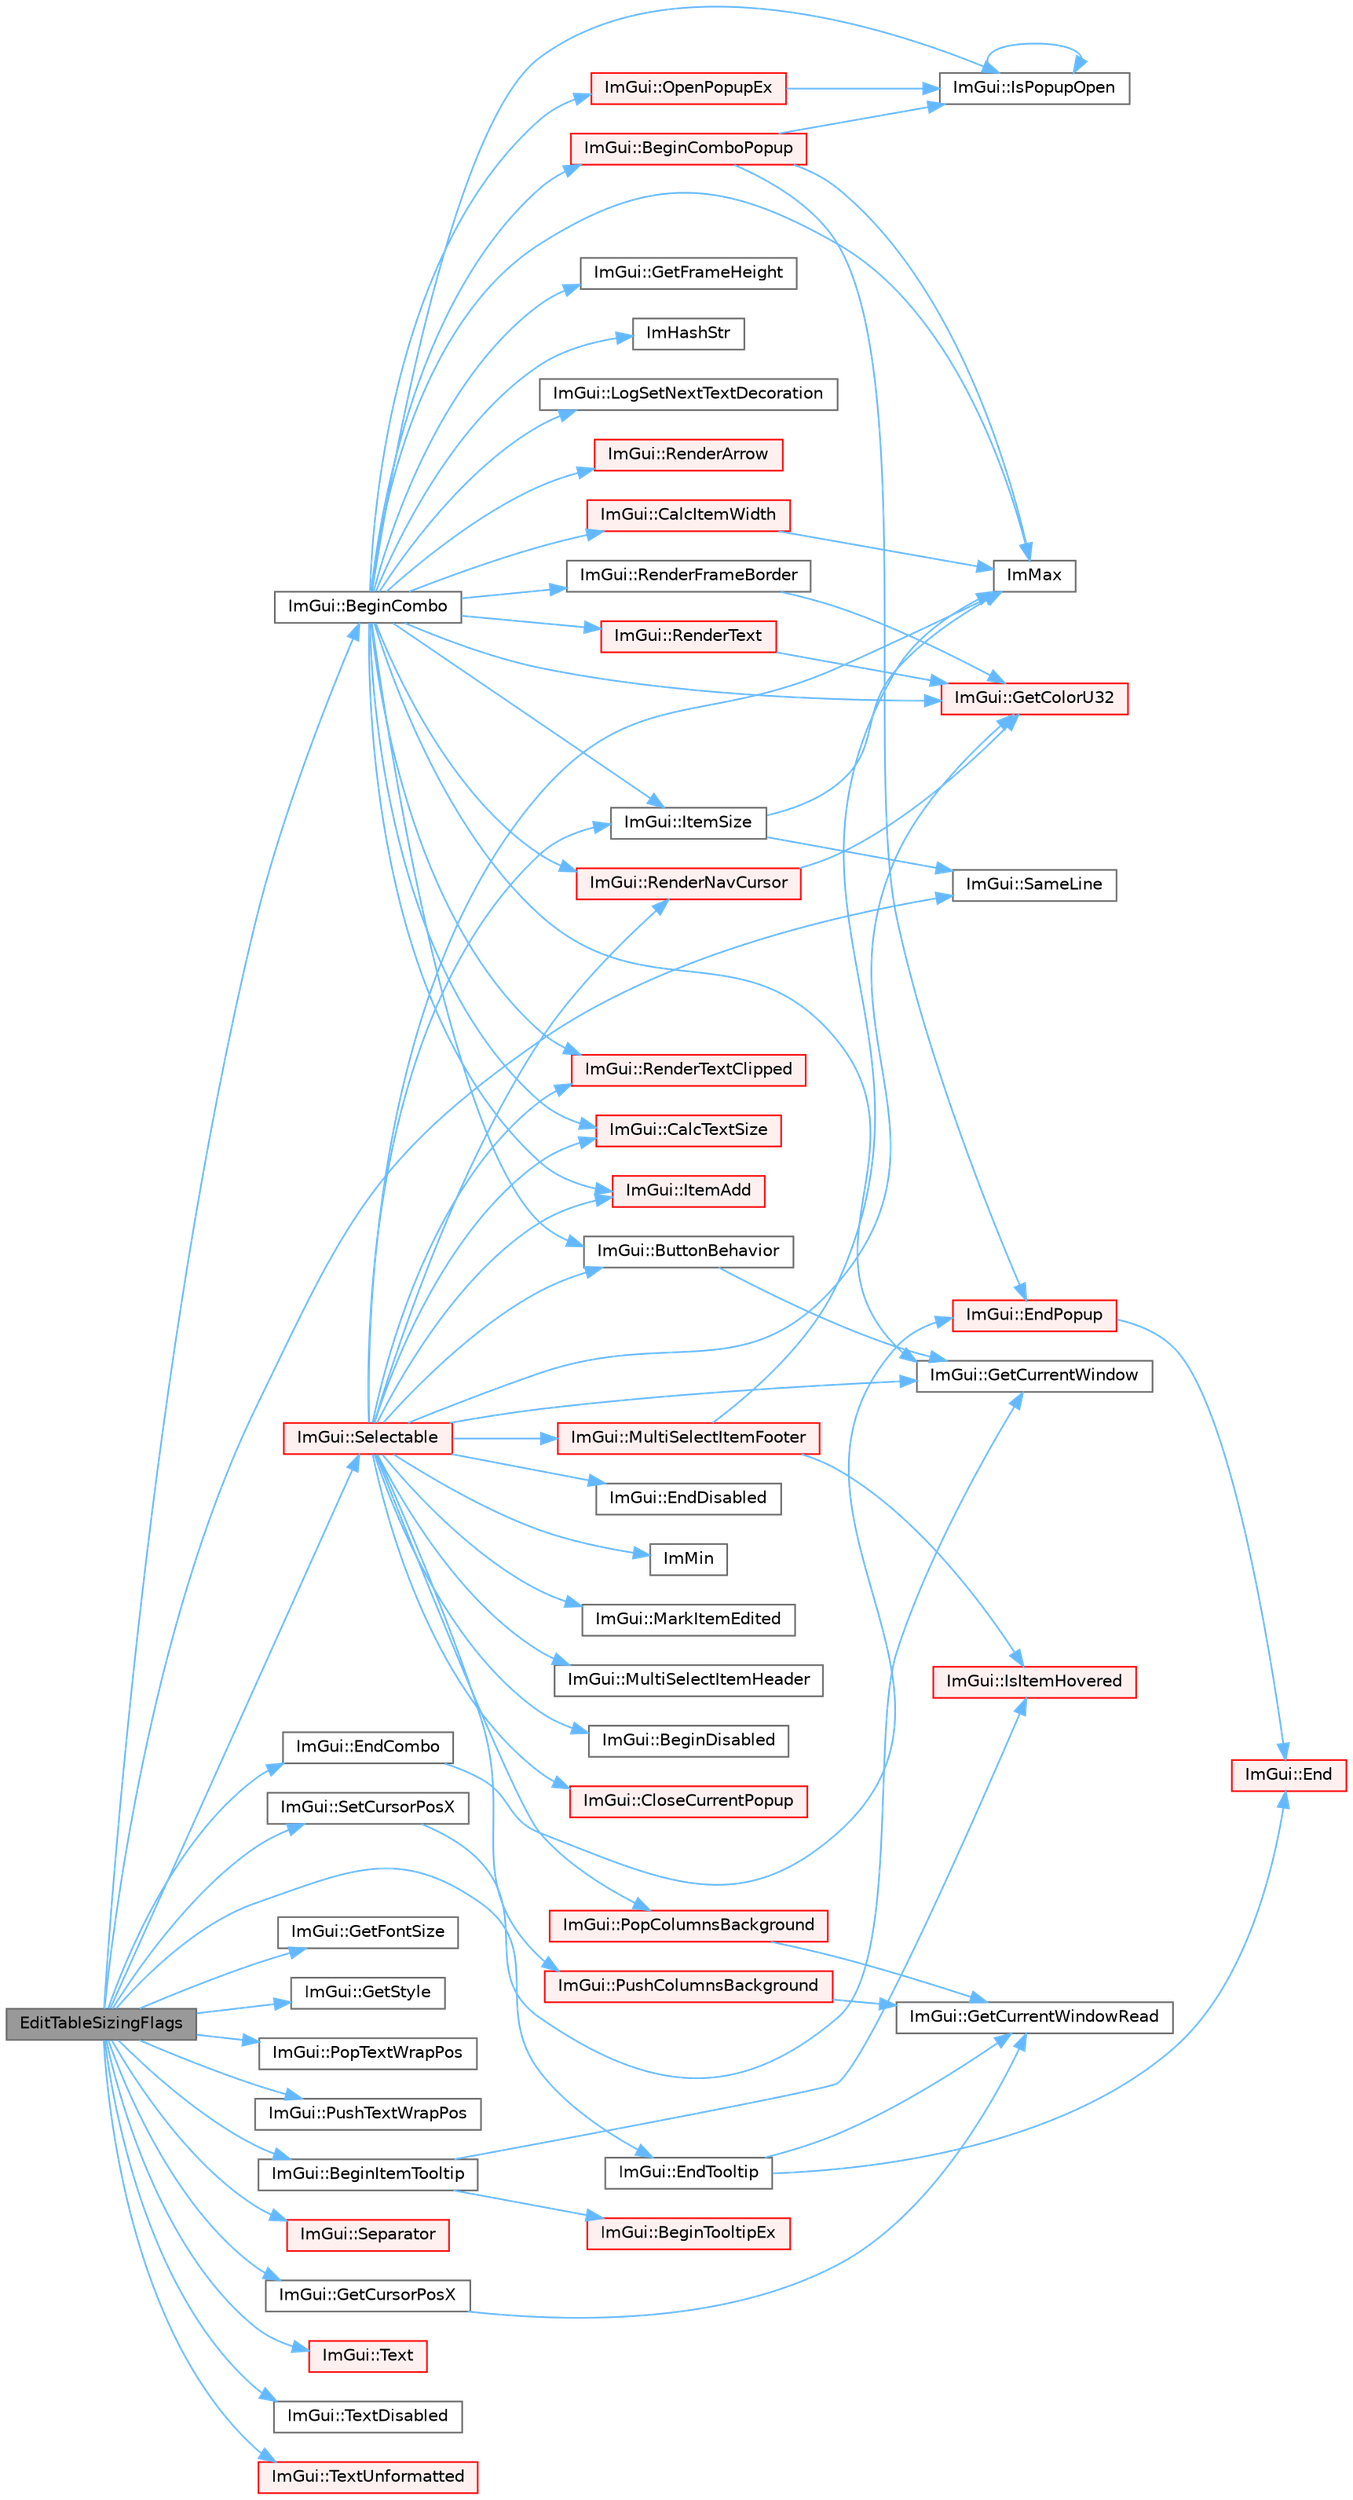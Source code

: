 digraph "EditTableSizingFlags"
{
 // LATEX_PDF_SIZE
  bgcolor="transparent";
  edge [fontname=Helvetica,fontsize=10,labelfontname=Helvetica,labelfontsize=10];
  node [fontname=Helvetica,fontsize=10,shape=box,height=0.2,width=0.4];
  rankdir="LR";
  Node1 [id="Node000001",label="EditTableSizingFlags",height=0.2,width=0.4,color="gray40", fillcolor="grey60", style="filled", fontcolor="black",tooltip=" "];
  Node1 -> Node2 [id="edge1_Node000001_Node000002",color="steelblue1",style="solid",tooltip=" "];
  Node2 [id="Node000002",label="ImGui::BeginCombo",height=0.2,width=0.4,color="grey40", fillcolor="white", style="filled",URL="$namespace_im_gui.html#aa895095bdc7a2907375c555e245575ea",tooltip=" "];
  Node2 -> Node3 [id="edge2_Node000002_Node000003",color="steelblue1",style="solid",tooltip=" "];
  Node3 [id="Node000003",label="ImGui::BeginComboPopup",height=0.2,width=0.4,color="red", fillcolor="#FFF0F0", style="filled",URL="$namespace_im_gui.html#a6ecb51142fcb72cd19ff002c3a7d8e25",tooltip=" "];
  Node3 -> Node237 [id="edge3_Node000003_Node000237",color="steelblue1",style="solid",tooltip=" "];
  Node237 [id="Node000237",label="ImGui::EndPopup",height=0.2,width=0.4,color="red", fillcolor="#FFF0F0", style="filled",URL="$namespace_im_gui.html#aa6a9b5696f2ea7eed7683425fc77b8f2",tooltip=" "];
  Node237 -> Node86 [id="edge4_Node000237_Node000086",color="steelblue1",style="solid",tooltip=" "];
  Node86 [id="Node000086",label="ImGui::End",height=0.2,width=0.4,color="red", fillcolor="#FFF0F0", style="filled",URL="$namespace_im_gui.html#a5479d93794a004c67ceb6d13f37c8254",tooltip=" "];
  Node3 -> Node7 [id="edge5_Node000003_Node000007",color="steelblue1",style="solid",tooltip=" "];
  Node7 [id="Node000007",label="ImMax",height=0.2,width=0.4,color="grey40", fillcolor="white", style="filled",URL="$imgui__internal_8h.html#a7667efd95147d0422f140917c71a9226",tooltip=" "];
  Node3 -> Node287 [id="edge6_Node000003_Node000287",color="steelblue1",style="solid",tooltip=" "];
  Node287 [id="Node000287",label="ImGui::IsPopupOpen",height=0.2,width=0.4,color="grey40", fillcolor="white", style="filled",URL="$namespace_im_gui.html#a0e351145d0936e79948094166757712e",tooltip=" "];
  Node287 -> Node287 [id="edge7_Node000287_Node000287",color="steelblue1",style="solid",tooltip=" "];
  Node2 -> Node88 [id="edge8_Node000002_Node000088",color="steelblue1",style="solid",tooltip=" "];
  Node88 [id="Node000088",label="ImGui::ButtonBehavior",height=0.2,width=0.4,color="grey40", fillcolor="white", style="filled",URL="$namespace_im_gui.html#a65a4f18b1bc8ce0f351687922089f374",tooltip=" "];
  Node88 -> Node89 [id="edge9_Node000088_Node000089",color="steelblue1",style="solid",tooltip=" "];
  Node89 [id="Node000089",label="ImGui::GetCurrentWindow",height=0.2,width=0.4,color="grey40", fillcolor="white", style="filled",URL="$namespace_im_gui.html#ac452417b5004ca16a814a72cff153526",tooltip=" "];
  Node2 -> Node513 [id="edge10_Node000002_Node000513",color="steelblue1",style="solid",tooltip=" "];
  Node513 [id="Node000513",label="ImGui::CalcItemWidth",height=0.2,width=0.4,color="red", fillcolor="#FFF0F0", style="filled",URL="$namespace_im_gui.html#ab3b3ba92ebd8bca4a552dd93321a1994",tooltip=" "];
  Node513 -> Node7 [id="edge11_Node000513_Node000007",color="steelblue1",style="solid",tooltip=" "];
  Node2 -> Node142 [id="edge12_Node000002_Node000142",color="steelblue1",style="solid",tooltip=" "];
  Node142 [id="Node000142",label="ImGui::CalcTextSize",height=0.2,width=0.4,color="red", fillcolor="#FFF0F0", style="filled",URL="$namespace_im_gui.html#a848b9db6cc4a186751c0ecebcaadc33b",tooltip=" "];
  Node2 -> Node90 [id="edge13_Node000002_Node000090",color="steelblue1",style="solid",tooltip=" "];
  Node90 [id="Node000090",label="ImGui::GetColorU32",height=0.2,width=0.4,color="red", fillcolor="#FFF0F0", style="filled",URL="$namespace_im_gui.html#a0de2d9bd347d9866511eb8d014e62556",tooltip=" "];
  Node2 -> Node89 [id="edge14_Node000002_Node000089",color="steelblue1",style="solid",tooltip=" "];
  Node2 -> Node224 [id="edge15_Node000002_Node000224",color="steelblue1",style="solid",tooltip=" "];
  Node224 [id="Node000224",label="ImGui::GetFrameHeight",height=0.2,width=0.4,color="grey40", fillcolor="white", style="filled",URL="$namespace_im_gui.html#ae560f17cf3262017cee888d1eb77f294",tooltip=" "];
  Node2 -> Node53 [id="edge16_Node000002_Node000053",color="steelblue1",style="solid",tooltip=" "];
  Node53 [id="Node000053",label="ImHashStr",height=0.2,width=0.4,color="grey40", fillcolor="white", style="filled",URL="$imgui_8cpp.html#ab6659b5d67f7a3369e099ce890e12223",tooltip=" "];
  Node2 -> Node7 [id="edge17_Node000002_Node000007",color="steelblue1",style="solid",tooltip=" "];
  Node2 -> Node287 [id="edge18_Node000002_Node000287",color="steelblue1",style="solid",tooltip=" "];
  Node2 -> Node112 [id="edge19_Node000002_Node000112",color="steelblue1",style="solid",tooltip=" "];
  Node112 [id="Node000112",label="ImGui::ItemAdd",height=0.2,width=0.4,color="red", fillcolor="#FFF0F0", style="filled",URL="$namespace_im_gui.html#a0c2ccafc8d403c02a6590ac21157b9ac",tooltip=" "];
  Node2 -> Node173 [id="edge20_Node000002_Node000173",color="steelblue1",style="solid",tooltip=" "];
  Node173 [id="Node000173",label="ImGui::ItemSize",height=0.2,width=0.4,color="grey40", fillcolor="white", style="filled",URL="$namespace_im_gui.html#a4b5818a652d943ea54e0cec9fb3943d7",tooltip=" "];
  Node173 -> Node7 [id="edge21_Node000173_Node000007",color="steelblue1",style="solid",tooltip=" "];
  Node173 -> Node174 [id="edge22_Node000173_Node000174",color="steelblue1",style="solid",tooltip=" "];
  Node174 [id="Node000174",label="ImGui::SameLine",height=0.2,width=0.4,color="grey40", fillcolor="white", style="filled",URL="$namespace_im_gui.html#addd433eb3aae59119e341e80db474f66",tooltip=" "];
  Node2 -> Node311 [id="edge23_Node000002_Node000311",color="steelblue1",style="solid",tooltip=" "];
  Node311 [id="Node000311",label="ImGui::LogSetNextTextDecoration",height=0.2,width=0.4,color="grey40", fillcolor="white", style="filled",URL="$namespace_im_gui.html#a66bc1e61bff5f2170bcd2d7d071eaa22",tooltip=" "];
  Node2 -> Node285 [id="edge24_Node000002_Node000285",color="steelblue1",style="solid",tooltip=" "];
  Node285 [id="Node000285",label="ImGui::OpenPopupEx",height=0.2,width=0.4,color="red", fillcolor="#FFF0F0", style="filled",URL="$namespace_im_gui.html#ac1570338b44e1f1311055db7ae41c47b",tooltip=" "];
  Node285 -> Node287 [id="edge25_Node000285_Node000287",color="steelblue1",style="solid",tooltip=" "];
  Node2 -> Node225 [id="edge26_Node000002_Node000225",color="steelblue1",style="solid",tooltip=" "];
  Node225 [id="Node000225",label="ImGui::RenderArrow",height=0.2,width=0.4,color="red", fillcolor="#FFF0F0", style="filled",URL="$namespace_im_gui.html#a7ec12551caa737505087c80e38b94937",tooltip=" "];
  Node2 -> Node514 [id="edge27_Node000002_Node000514",color="steelblue1",style="solid",tooltip=" "];
  Node514 [id="Node000514",label="ImGui::RenderFrameBorder",height=0.2,width=0.4,color="grey40", fillcolor="white", style="filled",URL="$namespace_im_gui.html#adc76239c2006e66f8dab7638529a763d",tooltip=" "];
  Node514 -> Node90 [id="edge28_Node000514_Node000090",color="steelblue1",style="solid",tooltip=" "];
  Node2 -> Node228 [id="edge29_Node000002_Node000228",color="steelblue1",style="solid",tooltip=" "];
  Node228 [id="Node000228",label="ImGui::RenderNavCursor",height=0.2,width=0.4,color="red", fillcolor="#FFF0F0", style="filled",URL="$namespace_im_gui.html#a2722dcfe26c7f6e8cd522102ef5b7df2",tooltip=" "];
  Node228 -> Node90 [id="edge30_Node000228_Node000090",color="steelblue1",style="solid",tooltip=" "];
  Node2 -> Node317 [id="edge31_Node000002_Node000317",color="steelblue1",style="solid",tooltip=" "];
  Node317 [id="Node000317",label="ImGui::RenderText",height=0.2,width=0.4,color="red", fillcolor="#FFF0F0", style="filled",URL="$namespace_im_gui.html#a9971ce57f2a288ac3a12df886c5550d1",tooltip=" "];
  Node317 -> Node90 [id="edge32_Node000317_Node000090",color="steelblue1",style="solid",tooltip=" "];
  Node2 -> Node251 [id="edge33_Node000002_Node000251",color="steelblue1",style="solid",tooltip=" "];
  Node251 [id="Node000251",label="ImGui::RenderTextClipped",height=0.2,width=0.4,color="red", fillcolor="#FFF0F0", style="filled",URL="$namespace_im_gui.html#ab362eafae794c7364a6b96ea06f38eb9",tooltip=" "];
  Node1 -> Node515 [id="edge34_Node000001_Node000515",color="steelblue1",style="solid",tooltip=" "];
  Node515 [id="Node000515",label="ImGui::BeginItemTooltip",height=0.2,width=0.4,color="grey40", fillcolor="white", style="filled",URL="$namespace_im_gui.html#a0557ed1d3f89dcb5d25311bf3099ddf5",tooltip=" "];
  Node515 -> Node25 [id="edge35_Node000515_Node000025",color="steelblue1",style="solid",tooltip=" "];
  Node25 [id="Node000025",label="ImGui::BeginTooltipEx",height=0.2,width=0.4,color="red", fillcolor="#FFF0F0", style="filled",URL="$namespace_im_gui.html#a18b17a0b20c3f2a16068b84210cfded4",tooltip=" "];
  Node515 -> Node74 [id="edge36_Node000515_Node000074",color="steelblue1",style="solid",tooltip=" "];
  Node74 [id="Node000074",label="ImGui::IsItemHovered",height=0.2,width=0.4,color="red", fillcolor="#FFF0F0", style="filled",URL="$namespace_im_gui.html#ac9a400eff3a9561d95e80486c52a660b",tooltip=" "];
  Node1 -> Node236 [id="edge37_Node000001_Node000236",color="steelblue1",style="solid",tooltip=" "];
  Node236 [id="Node000236",label="ImGui::EndCombo",height=0.2,width=0.4,color="grey40", fillcolor="white", style="filled",URL="$namespace_im_gui.html#a63434692d7de278875c7ea0143fbe6e4",tooltip=" "];
  Node236 -> Node237 [id="edge38_Node000236_Node000237",color="steelblue1",style="solid",tooltip=" "];
  Node1 -> Node85 [id="edge39_Node000001_Node000085",color="steelblue1",style="solid",tooltip=" "];
  Node85 [id="Node000085",label="ImGui::EndTooltip",height=0.2,width=0.4,color="grey40", fillcolor="white", style="filled",URL="$namespace_im_gui.html#ac8d75c160cfdf43d512f773ca133a1c6",tooltip=" "];
  Node85 -> Node86 [id="edge40_Node000085_Node000086",color="steelblue1",style="solid",tooltip=" "];
  Node85 -> Node104 [id="edge41_Node000085_Node000104",color="steelblue1",style="solid",tooltip=" "];
  Node104 [id="Node000104",label="ImGui::GetCurrentWindowRead",height=0.2,width=0.4,color="grey40", fillcolor="white", style="filled",URL="$namespace_im_gui.html#a055af7d6b7b4ae977a9c3c25a98e0d2f",tooltip=" "];
  Node1 -> Node516 [id="edge42_Node000001_Node000516",color="steelblue1",style="solid",tooltip=" "];
  Node516 [id="Node000516",label="ImGui::GetCursorPosX",height=0.2,width=0.4,color="grey40", fillcolor="white", style="filled",URL="$namespace_im_gui.html#a022e32c808ac899e25847f4d65633b77",tooltip=" "];
  Node516 -> Node104 [id="edge43_Node000516_Node000104",color="steelblue1",style="solid",tooltip=" "];
  Node1 -> Node517 [id="edge44_Node000001_Node000517",color="steelblue1",style="solid",tooltip=" "];
  Node517 [id="Node000517",label="ImGui::GetFontSize",height=0.2,width=0.4,color="grey40", fillcolor="white", style="filled",URL="$namespace_im_gui.html#ac592ae8e0aa4a1a06502ec7872bc8da8",tooltip=" "];
  Node1 -> Node518 [id="edge45_Node000001_Node000518",color="steelblue1",style="solid",tooltip=" "];
  Node518 [id="Node000518",label="ImGui::GetStyle",height=0.2,width=0.4,color="grey40", fillcolor="white", style="filled",URL="$namespace_im_gui.html#abafef4bb3e3654efd96a47b2e22870a7",tooltip=" "];
  Node1 -> Node519 [id="edge46_Node000001_Node000519",color="steelblue1",style="solid",tooltip=" "];
  Node519 [id="Node000519",label="ImGui::PopTextWrapPos",height=0.2,width=0.4,color="grey40", fillcolor="white", style="filled",URL="$namespace_im_gui.html#a08000421b9cc13757430efe54178ae0f",tooltip=" "];
  Node1 -> Node520 [id="edge47_Node000001_Node000520",color="steelblue1",style="solid",tooltip=" "];
  Node520 [id="Node000520",label="ImGui::PushTextWrapPos",height=0.2,width=0.4,color="grey40", fillcolor="white", style="filled",URL="$namespace_im_gui.html#a72ba065ae9819aaed3af68c113d2758b",tooltip=" "];
  Node1 -> Node174 [id="edge48_Node000001_Node000174",color="steelblue1",style="solid",tooltip=" "];
  Node1 -> Node238 [id="edge49_Node000001_Node000238",color="steelblue1",style="solid",tooltip=" "];
  Node238 [id="Node000238",label="ImGui::Selectable",height=0.2,width=0.4,color="red", fillcolor="#FFF0F0", style="filled",URL="$namespace_im_gui.html#af98575238bda183a523df19fb447af60",tooltip=" "];
  Node238 -> Node239 [id="edge50_Node000238_Node000239",color="steelblue1",style="solid",tooltip=" "];
  Node239 [id="Node000239",label="ImGui::BeginDisabled",height=0.2,width=0.4,color="grey40", fillcolor="white", style="filled",URL="$namespace_im_gui.html#ae90e9a26f01d0d45f6bf7ca720d170d1",tooltip=" "];
  Node238 -> Node88 [id="edge51_Node000238_Node000088",color="steelblue1",style="solid",tooltip=" "];
  Node238 -> Node142 [id="edge52_Node000238_Node000142",color="steelblue1",style="solid",tooltip=" "];
  Node238 -> Node240 [id="edge53_Node000238_Node000240",color="steelblue1",style="solid",tooltip=" "];
  Node240 [id="Node000240",label="ImGui::CloseCurrentPopup",height=0.2,width=0.4,color="red", fillcolor="#FFF0F0", style="filled",URL="$namespace_im_gui.html#aeaec6479834db7918260fc082107f90b",tooltip=" "];
  Node238 -> Node170 [id="edge54_Node000238_Node000170",color="steelblue1",style="solid",tooltip=" "];
  Node170 [id="Node000170",label="ImGui::EndDisabled",height=0.2,width=0.4,color="grey40", fillcolor="white", style="filled",URL="$namespace_im_gui.html#a9e6088c6c690ddff1302b6e42b380733",tooltip=" "];
  Node238 -> Node90 [id="edge55_Node000238_Node000090",color="steelblue1",style="solid",tooltip=" "];
  Node238 -> Node89 [id="edge56_Node000238_Node000089",color="steelblue1",style="solid",tooltip=" "];
  Node238 -> Node7 [id="edge57_Node000238_Node000007",color="steelblue1",style="solid",tooltip=" "];
  Node238 -> Node8 [id="edge58_Node000238_Node000008",color="steelblue1",style="solid",tooltip=" "];
  Node8 [id="Node000008",label="ImMin",height=0.2,width=0.4,color="grey40", fillcolor="white", style="filled",URL="$imgui__internal_8h.html#a7f9d7828066a9d61b5630adcdf4655d3",tooltip=" "];
  Node238 -> Node112 [id="edge59_Node000238_Node000112",color="steelblue1",style="solid",tooltip=" "];
  Node238 -> Node173 [id="edge60_Node000238_Node000173",color="steelblue1",style="solid",tooltip=" "];
  Node238 -> Node241 [id="edge61_Node000238_Node000241",color="steelblue1",style="solid",tooltip=" "];
  Node241 [id="Node000241",label="ImGui::MarkItemEdited",height=0.2,width=0.4,color="grey40", fillcolor="white", style="filled",URL="$namespace_im_gui.html#a83036681a36fbee2d35b5b57a1ef72e6",tooltip=" "];
  Node238 -> Node242 [id="edge62_Node000238_Node000242",color="steelblue1",style="solid",tooltip=" "];
  Node242 [id="Node000242",label="ImGui::MultiSelectItemFooter",height=0.2,width=0.4,color="red", fillcolor="#FFF0F0", style="filled",URL="$namespace_im_gui.html#a69762bfb0eaf3daa730895737bce05e5",tooltip=" "];
  Node242 -> Node7 [id="edge63_Node000242_Node000007",color="steelblue1",style="solid",tooltip=" "];
  Node242 -> Node74 [id="edge64_Node000242_Node000074",color="steelblue1",style="solid",tooltip=" "];
  Node238 -> Node246 [id="edge65_Node000238_Node000246",color="steelblue1",style="solid",tooltip=" "];
  Node246 [id="Node000246",label="ImGui::MultiSelectItemHeader",height=0.2,width=0.4,color="grey40", fillcolor="white", style="filled",URL="$namespace_im_gui.html#a42a98da805c3612b26b829e0567fdc0f",tooltip=" "];
  Node238 -> Node247 [id="edge66_Node000238_Node000247",color="steelblue1",style="solid",tooltip=" "];
  Node247 [id="Node000247",label="ImGui::PopColumnsBackground",height=0.2,width=0.4,color="red", fillcolor="#FFF0F0", style="filled",URL="$namespace_im_gui.html#a27c737fa1fc79164fc7d840e858b1845",tooltip=" "];
  Node247 -> Node104 [id="edge67_Node000247_Node000104",color="steelblue1",style="solid",tooltip=" "];
  Node238 -> Node250 [id="edge68_Node000238_Node000250",color="steelblue1",style="solid",tooltip=" "];
  Node250 [id="Node000250",label="ImGui::PushColumnsBackground",height=0.2,width=0.4,color="red", fillcolor="#FFF0F0", style="filled",URL="$namespace_im_gui.html#a39f557bf00d94069a41b0d40bd72c522",tooltip=" "];
  Node250 -> Node104 [id="edge69_Node000250_Node000104",color="steelblue1",style="solid",tooltip=" "];
  Node238 -> Node228 [id="edge70_Node000238_Node000228",color="steelblue1",style="solid",tooltip=" "];
  Node238 -> Node251 [id="edge71_Node000238_Node000251",color="steelblue1",style="solid",tooltip=" "];
  Node1 -> Node318 [id="edge72_Node000001_Node000318",color="steelblue1",style="solid",tooltip=" "];
  Node318 [id="Node000318",label="ImGui::Separator",height=0.2,width=0.4,color="red", fillcolor="#FFF0F0", style="filled",URL="$namespace_im_gui.html#a191123597a5084d003c8beac7eeb029e",tooltip=" "];
  Node1 -> Node521 [id="edge73_Node000001_Node000521",color="steelblue1",style="solid",tooltip=" "];
  Node521 [id="Node000521",label="ImGui::SetCursorPosX",height=0.2,width=0.4,color="grey40", fillcolor="white", style="filled",URL="$namespace_im_gui.html#ae5e6e80ef23bb8df9cd5ac273be8aeb0",tooltip=" "];
  Node521 -> Node89 [id="edge74_Node000521_Node000089",color="steelblue1",style="solid",tooltip=" "];
  Node1 -> Node522 [id="edge75_Node000001_Node000522",color="steelblue1",style="solid",tooltip=" "];
  Node522 [id="Node000522",label="ImGui::Text",height=0.2,width=0.4,color="red", fillcolor="#FFF0F0", style="filled",URL="$namespace_im_gui.html#a9e7b83611fe441d54fad2effb4bf4965",tooltip=" "];
  Node1 -> Node523 [id="edge76_Node000001_Node000523",color="steelblue1",style="solid",tooltip=" "];
  Node523 [id="Node000523",label="ImGui::TextDisabled",height=0.2,width=0.4,color="grey40", fillcolor="white", style="filled",URL="$namespace_im_gui.html#aa96bf14c5fa288e106820aeb4ba7fcb6",tooltip=" "];
  Node1 -> Node524 [id="edge77_Node000001_Node000524",color="steelblue1",style="solid",tooltip=" "];
  Node524 [id="Node000524",label="ImGui::TextUnformatted",height=0.2,width=0.4,color="red", fillcolor="#FFF0F0", style="filled",URL="$namespace_im_gui.html#a96a5f42789ecc419b2ae8af7b2acc28e",tooltip=" "];
}
